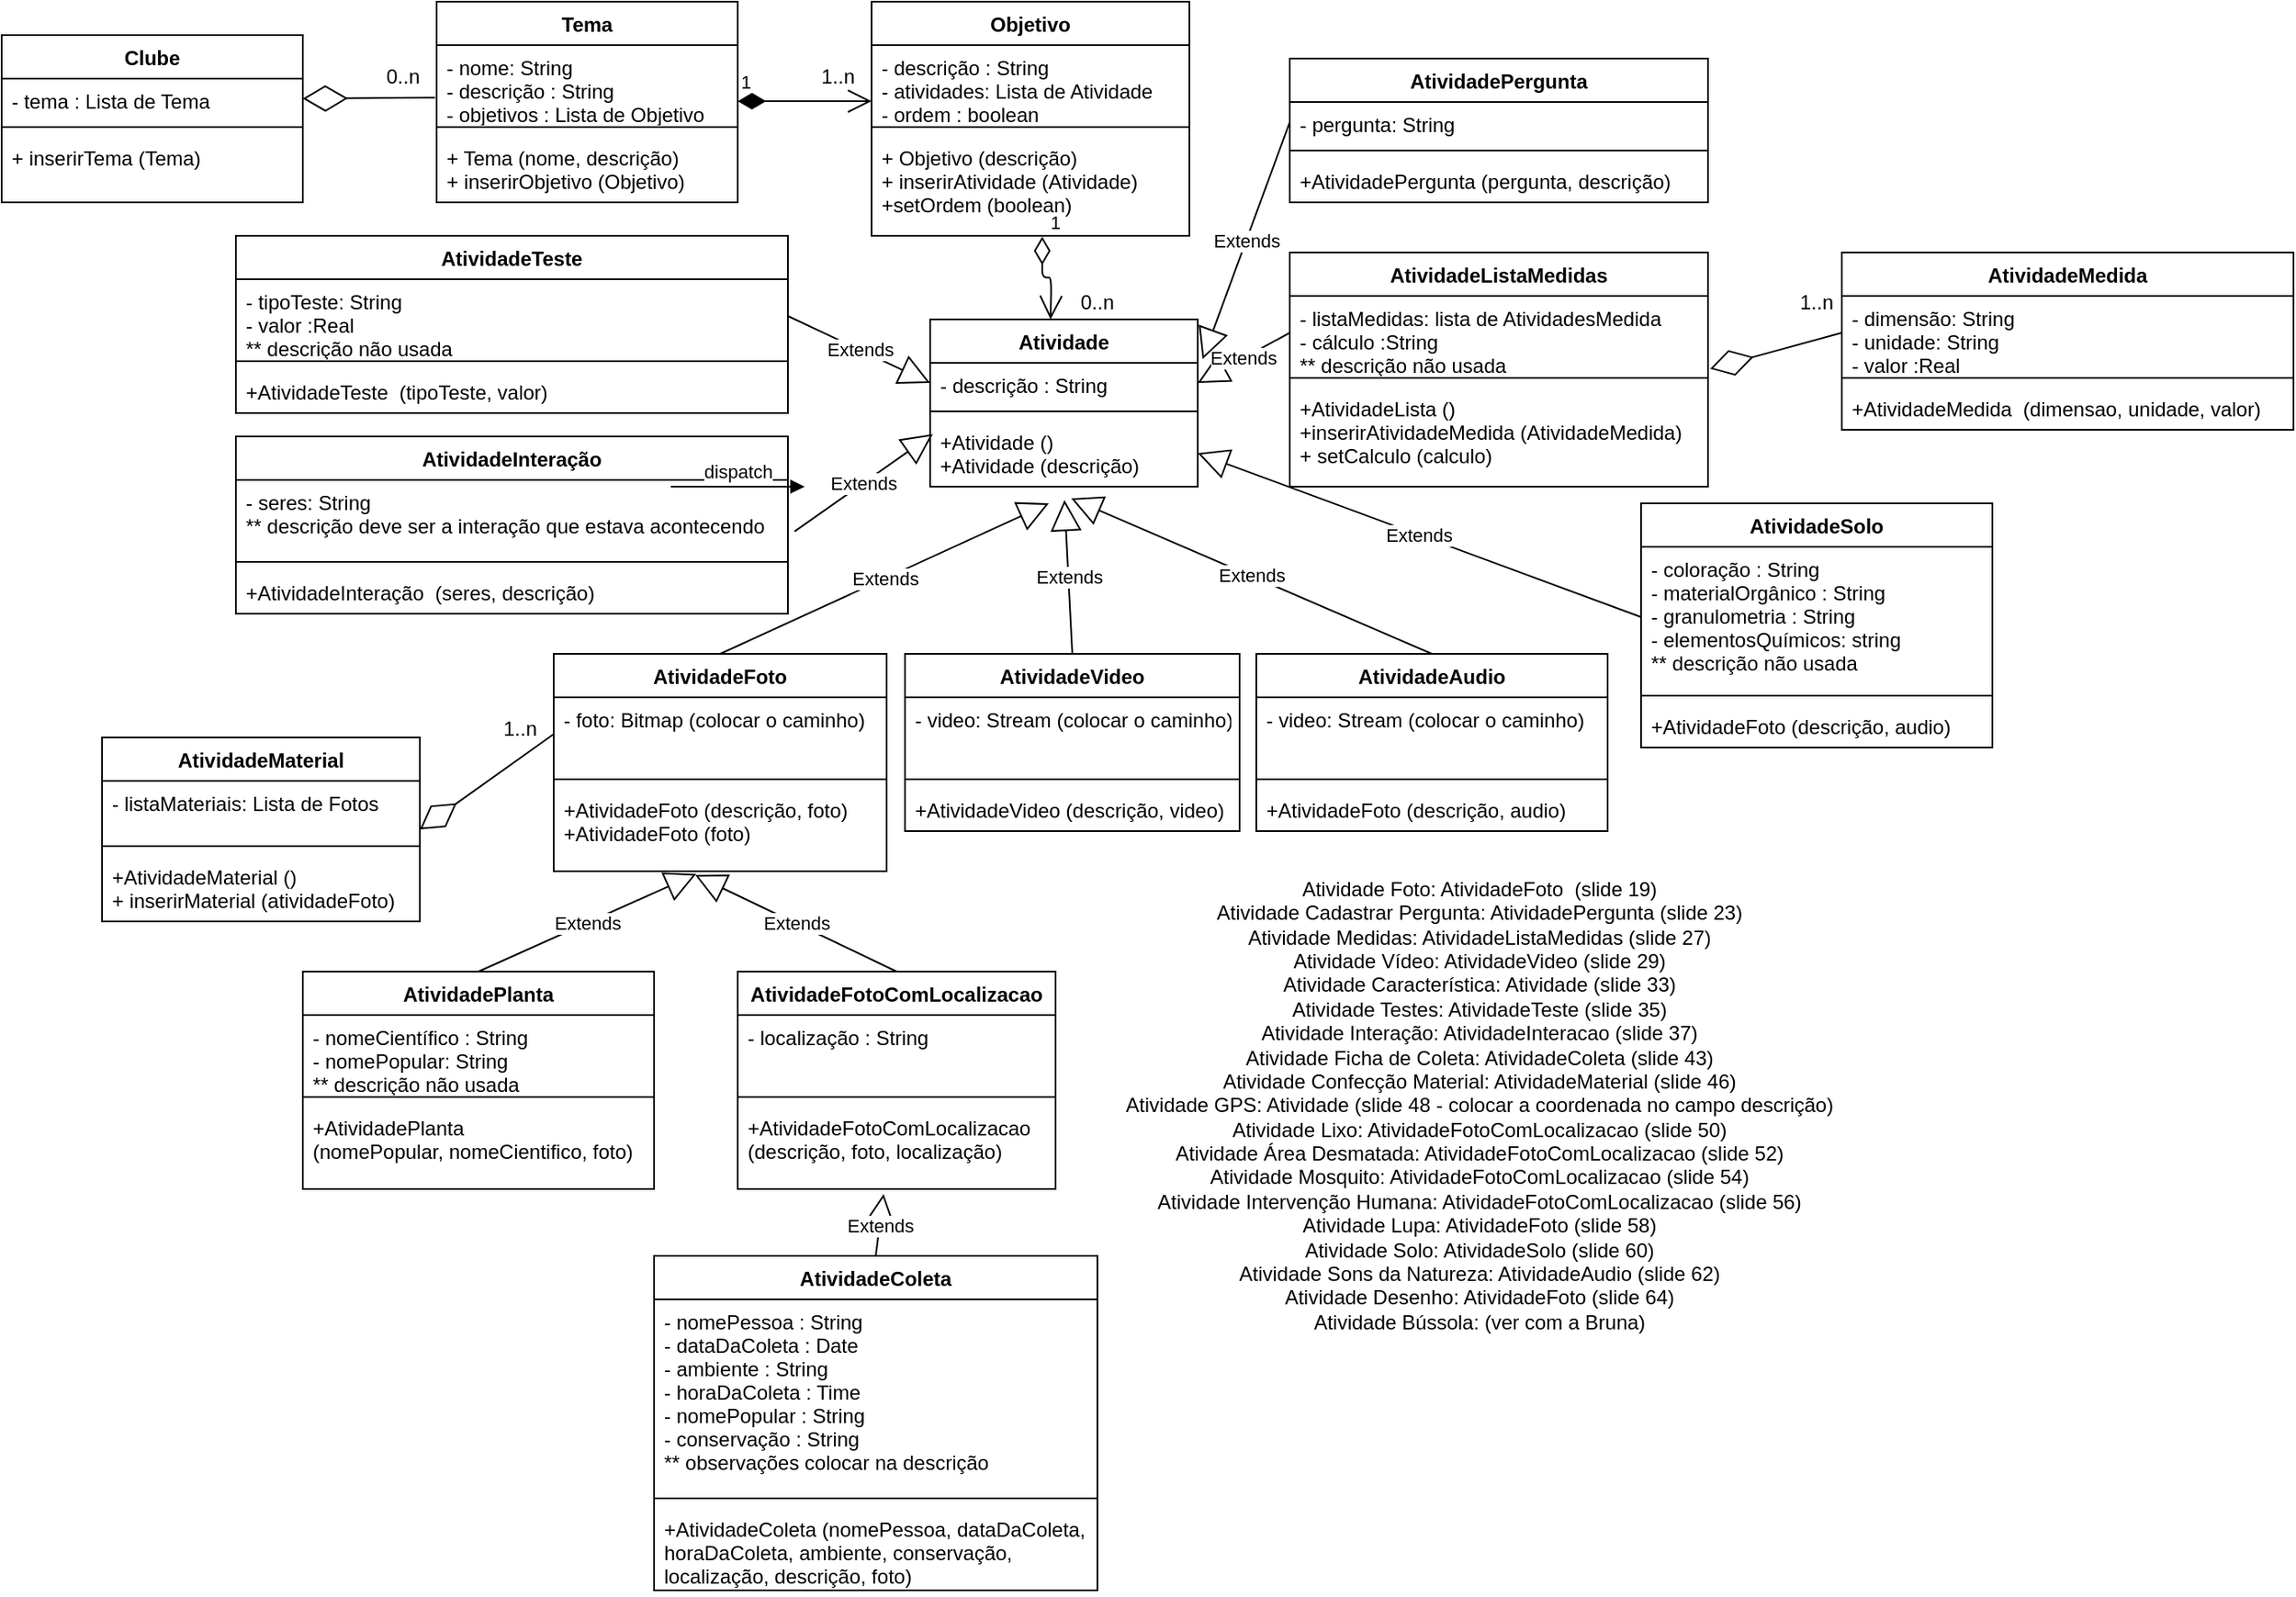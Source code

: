 <mxfile version="13.7.7" type="github">
  <diagram id="6METhJBiNO-eDQjRqx62" name="Page-1">
    <mxGraphModel dx="1798" dy="403" grid="1" gridSize="10" guides="1" tooltips="1" connect="1" arrows="1" fold="1" page="1" pageScale="1" pageWidth="827" pageHeight="1169" math="0" shadow="0">
      <root>
        <mxCell id="0" />
        <mxCell id="1" parent="0" />
        <mxCell id="s3VVXO5dmGQYh2n-rVsk-14" value="1..n" style="text;html=1;strokeColor=none;fillColor=none;align=center;verticalAlign=middle;whiteSpace=wrap;rounded=0;" parent="1" vertex="1">
          <mxGeometry x="270" y="200" width="40" height="50" as="geometry" />
        </mxCell>
        <mxCell id="s3VVXO5dmGQYh2n-rVsk-15" value="Extends" style="endArrow=block;endSize=16;endFill=0;html=1;exitX=0.5;exitY=0;exitDx=0;exitDy=0;" parent="1" source="s3VVXO5dmGQYh2n-rVsk-16" edge="1">
          <mxGeometry width="160" relative="1" as="geometry">
            <mxPoint x="415" y="531" as="sourcePoint" />
            <mxPoint x="416" y="480" as="targetPoint" />
          </mxGeometry>
        </mxCell>
        <mxCell id="s3VVXO5dmGQYh2n-rVsk-24" value="1" style="endArrow=open;html=1;endSize=12;startArrow=diamondThin;startSize=14;startFill=1;edgeStyle=orthogonalEdgeStyle;align=left;verticalAlign=bottom;" parent="1" edge="1">
          <mxGeometry x="-1" y="3" relative="1" as="geometry">
            <mxPoint x="230" y="239.5" as="sourcePoint" />
            <mxPoint x="310" y="239.5" as="targetPoint" />
          </mxGeometry>
        </mxCell>
        <mxCell id="s3VVXO5dmGQYh2n-rVsk-25" value="0..n" style="text;html=1;strokeColor=none;fillColor=none;align=center;verticalAlign=middle;whiteSpace=wrap;rounded=0;" parent="1" vertex="1">
          <mxGeometry x="430" y="350" width="30" height="20" as="geometry" />
        </mxCell>
        <mxCell id="s3VVXO5dmGQYh2n-rVsk-27" value="0..n" style="text;html=1;strokeColor=none;fillColor=none;align=center;verticalAlign=middle;whiteSpace=wrap;rounded=0;" parent="1" vertex="1">
          <mxGeometry x="10" y="205" width="40" height="40" as="geometry" />
        </mxCell>
        <mxCell id="s3VVXO5dmGQYh2n-rVsk-1" value="Tema" style="swimlane;fontStyle=1;align=center;verticalAlign=top;childLayout=stackLayout;horizontal=1;startSize=26;horizontalStack=0;resizeParent=1;resizeParentMax=0;resizeLast=0;collapsible=1;marginBottom=0;" parent="1" vertex="1">
          <mxGeometry x="50" y="180" width="180" height="120" as="geometry" />
        </mxCell>
        <mxCell id="s3VVXO5dmGQYh2n-rVsk-2" value="- nome: String&#xa;- descrição : String&#xa;- objetivos : Lista de Objetivo" style="text;strokeColor=none;fillColor=none;align=left;verticalAlign=top;spacingLeft=4;spacingRight=4;overflow=hidden;rotatable=0;points=[[0,0.5],[1,0.5]];portConstraint=eastwest;" parent="s3VVXO5dmGQYh2n-rVsk-1" vertex="1">
          <mxGeometry y="26" width="180" height="44" as="geometry" />
        </mxCell>
        <mxCell id="s3VVXO5dmGQYh2n-rVsk-3" value="" style="line;strokeWidth=1;fillColor=none;align=left;verticalAlign=middle;spacingTop=-1;spacingLeft=3;spacingRight=3;rotatable=0;labelPosition=right;points=[];portConstraint=eastwest;" parent="s3VVXO5dmGQYh2n-rVsk-1" vertex="1">
          <mxGeometry y="70" width="180" height="10" as="geometry" />
        </mxCell>
        <mxCell id="s3VVXO5dmGQYh2n-rVsk-4" value="+ Tema (nome, descrição)&#xa;+ inserirObjetivo (Objetivo)" style="text;strokeColor=none;fillColor=none;align=left;verticalAlign=top;spacingLeft=4;spacingRight=4;overflow=hidden;rotatable=0;points=[[0,0.5],[1,0.5]];portConstraint=eastwest;" parent="s3VVXO5dmGQYh2n-rVsk-1" vertex="1">
          <mxGeometry y="80" width="180" height="40" as="geometry" />
        </mxCell>
        <mxCell id="s3VVXO5dmGQYh2n-rVsk-10" value="Objetivo" style="swimlane;fontStyle=1;align=center;verticalAlign=top;childLayout=stackLayout;horizontal=1;startSize=26;horizontalStack=0;resizeParent=1;resizeParentMax=0;resizeLast=0;collapsible=1;marginBottom=0;" parent="1" vertex="1">
          <mxGeometry x="310" y="180" width="190" height="140" as="geometry" />
        </mxCell>
        <mxCell id="s3VVXO5dmGQYh2n-rVsk-11" value="- descrição : String&#xa;- atividades: Lista de Atividade&#xa;- ordem : boolean " style="text;strokeColor=none;fillColor=none;align=left;verticalAlign=top;spacingLeft=4;spacingRight=4;overflow=hidden;rotatable=0;points=[[0,0.5],[1,0.5]];portConstraint=eastwest;" parent="s3VVXO5dmGQYh2n-rVsk-10" vertex="1">
          <mxGeometry y="26" width="190" height="44" as="geometry" />
        </mxCell>
        <mxCell id="s3VVXO5dmGQYh2n-rVsk-12" value="" style="line;strokeWidth=1;fillColor=none;align=left;verticalAlign=middle;spacingTop=-1;spacingLeft=3;spacingRight=3;rotatable=0;labelPosition=right;points=[];portConstraint=eastwest;" parent="s3VVXO5dmGQYh2n-rVsk-10" vertex="1">
          <mxGeometry y="70" width="190" height="10" as="geometry" />
        </mxCell>
        <mxCell id="s3VVXO5dmGQYh2n-rVsk-13" value="+ Objetivo (descrição)&#xa;+ inserirAtividade (Atividade)&#xa;+setOrdem (boolean)" style="text;strokeColor=none;fillColor=none;align=left;verticalAlign=top;spacingLeft=4;spacingRight=4;overflow=hidden;rotatable=0;points=[[0,0.5],[1,0.5]];portConstraint=eastwest;" parent="s3VVXO5dmGQYh2n-rVsk-10" vertex="1">
          <mxGeometry y="80" width="190" height="60" as="geometry" />
        </mxCell>
        <mxCell id="s3VVXO5dmGQYh2n-rVsk-20" value="Clube" style="swimlane;fontStyle=1;align=center;verticalAlign=top;childLayout=stackLayout;horizontal=1;startSize=26;horizontalStack=0;resizeParent=1;resizeParentMax=0;resizeLast=0;collapsible=1;marginBottom=0;" parent="1" vertex="1">
          <mxGeometry x="-210" y="200" width="180" height="100" as="geometry" />
        </mxCell>
        <mxCell id="s3VVXO5dmGQYh2n-rVsk-21" value="- tema : Lista de Tema" style="text;strokeColor=none;fillColor=none;align=left;verticalAlign=top;spacingLeft=4;spacingRight=4;overflow=hidden;rotatable=0;points=[[0,0.5],[1,0.5]];portConstraint=eastwest;" parent="s3VVXO5dmGQYh2n-rVsk-20" vertex="1">
          <mxGeometry y="26" width="180" height="24" as="geometry" />
        </mxCell>
        <mxCell id="s3VVXO5dmGQYh2n-rVsk-22" value="" style="line;strokeWidth=1;fillColor=none;align=left;verticalAlign=middle;spacingTop=-1;spacingLeft=3;spacingRight=3;rotatable=0;labelPosition=right;points=[];portConstraint=eastwest;" parent="s3VVXO5dmGQYh2n-rVsk-20" vertex="1">
          <mxGeometry y="50" width="180" height="10" as="geometry" />
        </mxCell>
        <mxCell id="s3VVXO5dmGQYh2n-rVsk-23" value="+ inserirTema (Tema)" style="text;strokeColor=none;fillColor=none;align=left;verticalAlign=top;spacingLeft=4;spacingRight=4;overflow=hidden;rotatable=0;points=[[0,0.5],[1,0.5]];portConstraint=eastwest;" parent="s3VVXO5dmGQYh2n-rVsk-20" vertex="1">
          <mxGeometry y="60" width="180" height="40" as="geometry" />
        </mxCell>
        <mxCell id="s3VVXO5dmGQYh2n-rVsk-28" value="Atividade Foto: AtividadeFoto&amp;nbsp; (slide 19)&lt;br&gt;Atividade Cadastrar Pergunta: AtividadePergunta (slide 23)&lt;br&gt;Atividade Medidas: AtividadeListaMedidas (slide 27)&lt;br&gt;Atividade Vídeo: AtividadeVideo (slide 29)&lt;br&gt;Atividade Característica: Atividade (slide 33)&lt;br&gt;Atividade Testes: AtividadeTeste (slide 35)&lt;br&gt;Atividade Interação: AtividadeInteracao (slide 37)&lt;br&gt;Atividade Ficha de Coleta: AtividadeColeta (slide 43)&lt;br&gt;Atividade Confecção Material: AtividadeMaterial (slide 46)&lt;br&gt;Atividade GPS: Atividade (slide 48 - colocar a coordenada no campo descrição)&lt;br&gt;Atividade Lixo: AtividadeFotoComLocalizacao (slide 50)&lt;br&gt;Atividade Área Desmatada: AtividadeFotoComLocalizacao (slide 52)&lt;br&gt;Atividade Mosquito: AtividadeFotoComLocalizacao (slide 54)&lt;br&gt;Atividade Intervenção Humana: AtividadeFotoComLocalizacao (slide 56)&lt;br&gt;Atividade Lupa: AtividadeFoto (slide 58)&lt;br&gt;Atividade Solo: AtividadeSolo (slide 60)&lt;br&gt;Atividade Sons da Natureza: AtividadeAudio (slide 62)&lt;br&gt;Atividade Desenho: AtividadeFoto (slide 64)&lt;br&gt;Atividade Bússola: (ver com a Bruna)" style="text;html=1;strokeColor=none;fillColor=none;align=center;verticalAlign=middle;whiteSpace=wrap;rounded=0;" parent="1" vertex="1">
          <mxGeometry x="445" y="700" width="457" height="280" as="geometry" />
        </mxCell>
        <mxCell id="s3VVXO5dmGQYh2n-rVsk-33" value="Extends" style="endArrow=block;endSize=16;endFill=0;html=1;exitX=0.5;exitY=0;exitDx=0;exitDy=0;entryX=0.502;entryY=1.2;entryDx=0;entryDy=0;entryPerimeter=0;" parent="1" source="s3VVXO5dmGQYh2n-rVsk-29" target="s3VVXO5dmGQYh2n-rVsk-9" edge="1">
          <mxGeometry width="160" relative="1" as="geometry">
            <mxPoint x="225" y="550" as="sourcePoint" />
            <mxPoint x="426" y="490" as="targetPoint" />
          </mxGeometry>
        </mxCell>
        <mxCell id="s3VVXO5dmGQYh2n-rVsk-5" value="Atividade" style="swimlane;fontStyle=1;align=center;verticalAlign=top;childLayout=stackLayout;horizontal=1;startSize=26;horizontalStack=0;resizeParent=1;resizeParentMax=0;resizeLast=0;collapsible=1;marginBottom=0;" parent="1" vertex="1">
          <mxGeometry x="345" y="370" width="160" height="100" as="geometry" />
        </mxCell>
        <mxCell id="s3VVXO5dmGQYh2n-rVsk-6" value="- descrição : String" style="text;strokeColor=none;fillColor=none;align=left;verticalAlign=top;spacingLeft=4;spacingRight=4;overflow=hidden;rotatable=0;points=[[0,0.5],[1,0.5]];portConstraint=eastwest;" parent="s3VVXO5dmGQYh2n-rVsk-5" vertex="1">
          <mxGeometry y="26" width="160" height="24" as="geometry" />
        </mxCell>
        <mxCell id="s3VVXO5dmGQYh2n-rVsk-7" value="1" style="endArrow=open;html=1;endSize=12;startArrow=diamondThin;startSize=14;startFill=0;edgeStyle=orthogonalEdgeStyle;align=left;verticalAlign=bottom;exitX=0.537;exitY=1.009;exitDx=0;exitDy=0;exitPerimeter=0;" parent="s3VVXO5dmGQYh2n-rVsk-5" source="s3VVXO5dmGQYh2n-rVsk-13" edge="1">
          <mxGeometry x="-1" y="3" relative="1" as="geometry">
            <mxPoint x="-60" y="60" as="sourcePoint" />
            <mxPoint x="72" as="targetPoint" />
          </mxGeometry>
        </mxCell>
        <mxCell id="s3VVXO5dmGQYh2n-rVsk-8" value="" style="line;strokeWidth=1;fillColor=none;align=left;verticalAlign=middle;spacingTop=-1;spacingLeft=3;spacingRight=3;rotatable=0;labelPosition=right;points=[];portConstraint=eastwest;" parent="s3VVXO5dmGQYh2n-rVsk-5" vertex="1">
          <mxGeometry y="50" width="160" height="10" as="geometry" />
        </mxCell>
        <mxCell id="s3VVXO5dmGQYh2n-rVsk-9" value="+Atividade ()&#xa;+Atividade (descrição)" style="text;strokeColor=none;fillColor=none;align=left;verticalAlign=top;spacingLeft=4;spacingRight=4;overflow=hidden;rotatable=0;points=[[0,0.5],[1,0.5]];portConstraint=eastwest;" parent="s3VVXO5dmGQYh2n-rVsk-5" vertex="1">
          <mxGeometry y="60" width="160" height="40" as="geometry" />
        </mxCell>
        <mxCell id="s3VVXO5dmGQYh2n-rVsk-38" value="Extends" style="endArrow=block;endSize=16;endFill=0;html=1;exitX=0.5;exitY=0;exitDx=0;exitDy=0;entryX=0.527;entryY=1.175;entryDx=0;entryDy=0;entryPerimeter=0;" parent="1" source="s3VVXO5dmGQYh2n-rVsk-34" target="s3VVXO5dmGQYh2n-rVsk-9" edge="1">
          <mxGeometry width="160" relative="1" as="geometry">
            <mxPoint x="435" y="550" as="sourcePoint" />
            <mxPoint x="435.32" y="491.2" as="targetPoint" />
          </mxGeometry>
        </mxCell>
        <mxCell id="Rb484Yen7GuzF_El9suf-5" value="Extends" style="endArrow=block;endSize=16;endFill=0;html=1;exitX=0.5;exitY=0;exitDx=0;exitDy=0;entryX=0.428;entryY=1.033;entryDx=0;entryDy=0;entryPerimeter=0;" edge="1" parent="1" source="Rb484Yen7GuzF_El9suf-1" target="s3VVXO5dmGQYh2n-rVsk-19">
          <mxGeometry width="160" relative="1" as="geometry">
            <mxPoint x="225" y="610" as="sourcePoint" />
            <mxPoint x="211" y="730" as="targetPoint" />
          </mxGeometry>
        </mxCell>
        <mxCell id="Rb484Yen7GuzF_El9suf-11" value="" style="endArrow=diamondThin;endFill=0;endSize=24;html=1;exitX=0;exitY=0.5;exitDx=0;exitDy=0;entryX=1;entryY=0.5;entryDx=0;entryDy=0;" edge="1" parent="1" source="s3VVXO5dmGQYh2n-rVsk-17" target="Rb484Yen7GuzF_El9suf-7">
          <mxGeometry width="160" relative="1" as="geometry">
            <mxPoint x="110" y="618" as="sourcePoint" />
            <mxPoint x="40" y="616.464" as="targetPoint" />
          </mxGeometry>
        </mxCell>
        <mxCell id="Rb484Yen7GuzF_El9suf-13" value="1..n" style="text;html=1;strokeColor=none;fillColor=none;align=center;verticalAlign=middle;whiteSpace=wrap;rounded=0;" vertex="1" parent="1">
          <mxGeometry x="80" y="590" width="40" height="50" as="geometry" />
        </mxCell>
        <mxCell id="Rb484Yen7GuzF_El9suf-14" value="" style="endArrow=diamondThin;endFill=0;endSize=24;html=1;exitX=0;exitY=0.5;exitDx=0;exitDy=0;" edge="1" parent="1" source="s3VVXO5dmGQYh2n-rVsk-17" target="Rb484Yen7GuzF_El9suf-13">
          <mxGeometry width="160" relative="1" as="geometry">
            <mxPoint x="120" y="618" as="sourcePoint" />
            <mxPoint x="40" y="610" as="targetPoint" />
          </mxGeometry>
        </mxCell>
        <mxCell id="Rb484Yen7GuzF_El9suf-20" value="Extends" style="endArrow=block;endSize=16;endFill=0;html=1;exitX=0.5;exitY=0;exitDx=0;exitDy=0;entryX=0.425;entryY=1.046;entryDx=0;entryDy=0;entryPerimeter=0;" edge="1" parent="1" source="Rb484Yen7GuzF_El9suf-16" target="s3VVXO5dmGQYh2n-rVsk-19">
          <mxGeometry width="160" relative="1" as="geometry">
            <mxPoint x="185" y="770" as="sourcePoint" />
            <mxPoint x="209.948" y="760" as="targetPoint" />
          </mxGeometry>
        </mxCell>
        <mxCell id="Rb484Yen7GuzF_El9suf-35" value="" style="endArrow=diamondThin;endFill=0;endSize=24;html=1;exitX=0;exitY=0.5;exitDx=0;exitDy=0;entryX=1.005;entryY=0.99;entryDx=0;entryDy=0;entryPerimeter=0;" edge="1" parent="1" source="Rb484Yen7GuzF_El9suf-27" target="Rb484Yen7GuzF_El9suf-32">
          <mxGeometry width="160" relative="1" as="geometry">
            <mxPoint x="540" y="450" as="sourcePoint" />
            <mxPoint x="690" y="400" as="targetPoint" />
          </mxGeometry>
        </mxCell>
        <mxCell id="Rb484Yen7GuzF_El9suf-36" value="1..n" style="text;html=1;strokeColor=none;fillColor=none;align=center;verticalAlign=middle;whiteSpace=wrap;rounded=0;" vertex="1" parent="1">
          <mxGeometry x="860" y="350" width="30" height="20" as="geometry" />
        </mxCell>
        <mxCell id="Rb484Yen7GuzF_El9suf-37" value="Extends" style="endArrow=block;endSize=16;endFill=0;html=1;exitX=0;exitY=0.5;exitDx=0;exitDy=0;entryX=1;entryY=0.5;entryDx=0;entryDy=0;" edge="1" parent="1" source="Rb484Yen7GuzF_El9suf-32" target="s3VVXO5dmGQYh2n-rVsk-6">
          <mxGeometry width="160" relative="1" as="geometry">
            <mxPoint x="655" y="550" as="sourcePoint" />
            <mxPoint x="439.32" y="490.55" as="targetPoint" />
          </mxGeometry>
        </mxCell>
        <mxCell id="Rb484Yen7GuzF_El9suf-42" value="Extends" style="endArrow=block;endSize=16;endFill=0;html=1;exitX=1;exitY=0.5;exitDx=0;exitDy=0;entryX=0;entryY=0.5;entryDx=0;entryDy=0;" edge="1" parent="1" source="Rb484Yen7GuzF_El9suf-39" target="s3VVXO5dmGQYh2n-rVsk-6">
          <mxGeometry width="160" relative="1" as="geometry">
            <mxPoint x="570" y="408" as="sourcePoint" />
            <mxPoint x="515" y="418" as="targetPoint" />
          </mxGeometry>
        </mxCell>
        <mxCell id="Rb484Yen7GuzF_El9suf-38" value="AtividadeTeste" style="swimlane;fontStyle=1;align=center;verticalAlign=top;childLayout=stackLayout;horizontal=1;startSize=26;horizontalStack=0;resizeParent=1;resizeParentMax=0;resizeLast=0;collapsible=1;marginBottom=0;" vertex="1" parent="1">
          <mxGeometry x="-70" y="320" width="330" height="106" as="geometry" />
        </mxCell>
        <mxCell id="Rb484Yen7GuzF_El9suf-39" value="- tipoTeste: String&#xa;- valor :Real&#xa;** descrição não usada" style="text;strokeColor=none;fillColor=none;align=left;verticalAlign=top;spacingLeft=4;spacingRight=4;overflow=hidden;rotatable=0;points=[[0,0.5],[1,0.5]];portConstraint=eastwest;" vertex="1" parent="Rb484Yen7GuzF_El9suf-38">
          <mxGeometry y="26" width="330" height="44" as="geometry" />
        </mxCell>
        <mxCell id="Rb484Yen7GuzF_El9suf-40" value="" style="line;strokeWidth=1;fillColor=none;align=left;verticalAlign=middle;spacingTop=-1;spacingLeft=3;spacingRight=3;rotatable=0;labelPosition=right;points=[];portConstraint=eastwest;" vertex="1" parent="Rb484Yen7GuzF_El9suf-38">
          <mxGeometry y="70" width="330" height="10" as="geometry" />
        </mxCell>
        <mxCell id="Rb484Yen7GuzF_El9suf-41" value="+AtividadeTeste  (tipoTeste, valor)" style="text;strokeColor=none;fillColor=none;align=left;verticalAlign=top;spacingLeft=4;spacingRight=4;overflow=hidden;rotatable=0;points=[[0,0.5],[1,0.5]];portConstraint=eastwest;" vertex="1" parent="Rb484Yen7GuzF_El9suf-38">
          <mxGeometry y="80" width="330" height="26" as="geometry" />
        </mxCell>
        <mxCell id="s3VVXO5dmGQYh2n-rVsk-16" value="AtividadeFoto" style="swimlane;fontStyle=1;align=center;verticalAlign=top;childLayout=stackLayout;horizontal=1;startSize=26;horizontalStack=0;resizeParent=1;resizeParentMax=0;resizeLast=0;collapsible=1;marginBottom=0;" parent="1" vertex="1">
          <mxGeometry x="120" y="570" width="199" height="130" as="geometry" />
        </mxCell>
        <mxCell id="s3VVXO5dmGQYh2n-rVsk-17" value="- foto: Bitmap (colocar o caminho)" style="text;strokeColor=none;fillColor=none;align=left;verticalAlign=top;spacingLeft=4;spacingRight=4;overflow=hidden;rotatable=0;points=[[0,0.5],[1,0.5]];portConstraint=eastwest;" parent="s3VVXO5dmGQYh2n-rVsk-16" vertex="1">
          <mxGeometry y="26" width="199" height="44" as="geometry" />
        </mxCell>
        <mxCell id="s3VVXO5dmGQYh2n-rVsk-18" value="" style="line;strokeWidth=1;fillColor=none;align=left;verticalAlign=middle;spacingTop=-1;spacingLeft=3;spacingRight=3;rotatable=0;labelPosition=right;points=[];portConstraint=eastwest;" parent="s3VVXO5dmGQYh2n-rVsk-16" vertex="1">
          <mxGeometry y="70" width="199" height="10" as="geometry" />
        </mxCell>
        <mxCell id="s3VVXO5dmGQYh2n-rVsk-19" value="+AtividadeFoto (descrição, foto)&#xa;+AtividadeFoto (foto)" style="text;strokeColor=none;fillColor=none;align=left;verticalAlign=top;spacingLeft=4;spacingRight=4;overflow=hidden;rotatable=0;points=[[0,0.5],[1,0.5]];portConstraint=eastwest;" parent="s3VVXO5dmGQYh2n-rVsk-16" vertex="1">
          <mxGeometry y="80" width="199" height="50" as="geometry" />
        </mxCell>
        <mxCell id="s3VVXO5dmGQYh2n-rVsk-29" value="AtividadeVideo" style="swimlane;fontStyle=1;align=center;verticalAlign=top;childLayout=stackLayout;horizontal=1;startSize=26;horizontalStack=0;resizeParent=1;resizeParentMax=0;resizeLast=0;collapsible=1;marginBottom=0;" parent="1" vertex="1">
          <mxGeometry x="330" y="570" width="200" height="106" as="geometry" />
        </mxCell>
        <mxCell id="s3VVXO5dmGQYh2n-rVsk-30" value="- video: Stream (colocar o caminho)" style="text;strokeColor=none;fillColor=none;align=left;verticalAlign=top;spacingLeft=4;spacingRight=4;overflow=hidden;rotatable=0;points=[[0,0.5],[1,0.5]];portConstraint=eastwest;" parent="s3VVXO5dmGQYh2n-rVsk-29" vertex="1">
          <mxGeometry y="26" width="200" height="44" as="geometry" />
        </mxCell>
        <mxCell id="s3VVXO5dmGQYh2n-rVsk-31" value="" style="line;strokeWidth=1;fillColor=none;align=left;verticalAlign=middle;spacingTop=-1;spacingLeft=3;spacingRight=3;rotatable=0;labelPosition=right;points=[];portConstraint=eastwest;" parent="s3VVXO5dmGQYh2n-rVsk-29" vertex="1">
          <mxGeometry y="70" width="200" height="10" as="geometry" />
        </mxCell>
        <mxCell id="s3VVXO5dmGQYh2n-rVsk-32" value="+AtividadeVideo (descrição, video)" style="text;strokeColor=none;fillColor=none;align=left;verticalAlign=top;spacingLeft=4;spacingRight=4;overflow=hidden;rotatable=0;points=[[0,0.5],[1,0.5]];portConstraint=eastwest;" parent="s3VVXO5dmGQYh2n-rVsk-29" vertex="1">
          <mxGeometry y="80" width="200" height="26" as="geometry" />
        </mxCell>
        <mxCell id="s3VVXO5dmGQYh2n-rVsk-34" value="AtividadeAudio" style="swimlane;fontStyle=1;align=center;verticalAlign=top;childLayout=stackLayout;horizontal=1;startSize=26;horizontalStack=0;resizeParent=1;resizeParentMax=0;resizeLast=0;collapsible=1;marginBottom=0;" parent="1" vertex="1">
          <mxGeometry x="540" y="570" width="210" height="106" as="geometry" />
        </mxCell>
        <mxCell id="s3VVXO5dmGQYh2n-rVsk-35" value="- video: Stream (colocar o caminho)" style="text;strokeColor=none;fillColor=none;align=left;verticalAlign=top;spacingLeft=4;spacingRight=4;overflow=hidden;rotatable=0;points=[[0,0.5],[1,0.5]];portConstraint=eastwest;" parent="s3VVXO5dmGQYh2n-rVsk-34" vertex="1">
          <mxGeometry y="26" width="210" height="44" as="geometry" />
        </mxCell>
        <mxCell id="s3VVXO5dmGQYh2n-rVsk-36" value="" style="line;strokeWidth=1;fillColor=none;align=left;verticalAlign=middle;spacingTop=-1;spacingLeft=3;spacingRight=3;rotatable=0;labelPosition=right;points=[];portConstraint=eastwest;" parent="s3VVXO5dmGQYh2n-rVsk-34" vertex="1">
          <mxGeometry y="70" width="210" height="10" as="geometry" />
        </mxCell>
        <mxCell id="s3VVXO5dmGQYh2n-rVsk-37" value="+AtividadeFoto (descrição, audio)" style="text;strokeColor=none;fillColor=none;align=left;verticalAlign=top;spacingLeft=4;spacingRight=4;overflow=hidden;rotatable=0;points=[[0,0.5],[1,0.5]];portConstraint=eastwest;" parent="s3VVXO5dmGQYh2n-rVsk-34" vertex="1">
          <mxGeometry y="80" width="210" height="26" as="geometry" />
        </mxCell>
        <mxCell id="Rb484Yen7GuzF_El9suf-7" value="AtividadeMaterial" style="swimlane;fontStyle=1;align=center;verticalAlign=top;childLayout=stackLayout;horizontal=1;startSize=26;horizontalStack=0;resizeParent=1;resizeParentMax=0;resizeLast=0;collapsible=1;marginBottom=0;" vertex="1" parent="1">
          <mxGeometry x="-150" y="620" width="190" height="110" as="geometry" />
        </mxCell>
        <mxCell id="Rb484Yen7GuzF_El9suf-8" value="- listaMateriais: Lista de Fotos" style="text;strokeColor=none;fillColor=none;align=left;verticalAlign=top;spacingLeft=4;spacingRight=4;overflow=hidden;rotatable=0;points=[[0,0.5],[1,0.5]];portConstraint=eastwest;" vertex="1" parent="Rb484Yen7GuzF_El9suf-7">
          <mxGeometry y="26" width="190" height="34" as="geometry" />
        </mxCell>
        <mxCell id="Rb484Yen7GuzF_El9suf-9" value="" style="line;strokeWidth=1;fillColor=none;align=left;verticalAlign=middle;spacingTop=-1;spacingLeft=3;spacingRight=3;rotatable=0;labelPosition=right;points=[];portConstraint=eastwest;" vertex="1" parent="Rb484Yen7GuzF_El9suf-7">
          <mxGeometry y="60" width="190" height="10" as="geometry" />
        </mxCell>
        <mxCell id="Rb484Yen7GuzF_El9suf-10" value="+AtividadeMaterial ()&#xa;+ inserirMaterial (atividadeFoto)" style="text;strokeColor=none;fillColor=none;align=left;verticalAlign=top;spacingLeft=4;spacingRight=4;overflow=hidden;rotatable=0;points=[[0,0.5],[1,0.5]];portConstraint=eastwest;" vertex="1" parent="Rb484Yen7GuzF_El9suf-7">
          <mxGeometry y="70" width="190" height="40" as="geometry" />
        </mxCell>
        <mxCell id="Rb484Yen7GuzF_El9suf-43" value="AtividadeInteração" style="swimlane;fontStyle=1;align=center;verticalAlign=top;childLayout=stackLayout;horizontal=1;startSize=26;horizontalStack=0;resizeParent=1;resizeParentMax=0;resizeLast=0;collapsible=1;marginBottom=0;" vertex="1" parent="1">
          <mxGeometry x="-70" y="440" width="330" height="106" as="geometry" />
        </mxCell>
        <mxCell id="Rb484Yen7GuzF_El9suf-44" value="- seres: String&#xa;** descrição deve ser a interação que estava acontecendo" style="text;strokeColor=none;fillColor=none;align=left;verticalAlign=top;spacingLeft=4;spacingRight=4;overflow=hidden;rotatable=0;points=[[0,0.5],[1,0.5]];portConstraint=eastwest;" vertex="1" parent="Rb484Yen7GuzF_El9suf-43">
          <mxGeometry y="26" width="330" height="44" as="geometry" />
        </mxCell>
        <mxCell id="Rb484Yen7GuzF_El9suf-45" value="" style="line;strokeWidth=1;fillColor=none;align=left;verticalAlign=middle;spacingTop=-1;spacingLeft=3;spacingRight=3;rotatable=0;labelPosition=right;points=[];portConstraint=eastwest;" vertex="1" parent="Rb484Yen7GuzF_El9suf-43">
          <mxGeometry y="70" width="330" height="10" as="geometry" />
        </mxCell>
        <mxCell id="Rb484Yen7GuzF_El9suf-46" value="+AtividadeInteração  (seres, descrição)" style="text;strokeColor=none;fillColor=none;align=left;verticalAlign=top;spacingLeft=4;spacingRight=4;overflow=hidden;rotatable=0;points=[[0,0.5],[1,0.5]];portConstraint=eastwest;" vertex="1" parent="Rb484Yen7GuzF_El9suf-43">
          <mxGeometry y="80" width="330" height="26" as="geometry" />
        </mxCell>
        <mxCell id="Rb484Yen7GuzF_El9suf-47" value="Extends" style="endArrow=block;endSize=16;endFill=0;html=1;exitX=1.012;exitY=0.701;exitDx=0;exitDy=0;exitPerimeter=0;entryX=0.01;entryY=0.215;entryDx=0;entryDy=0;entryPerimeter=0;" edge="1" parent="1" source="Rb484Yen7GuzF_El9suf-44" target="s3VVXO5dmGQYh2n-rVsk-9">
          <mxGeometry width="160" relative="1" as="geometry">
            <mxPoint x="270" y="378" as="sourcePoint" />
            <mxPoint x="340" y="430" as="targetPoint" />
          </mxGeometry>
        </mxCell>
        <mxCell id="Rb484Yen7GuzF_El9suf-48" value="dispatch" style="html=1;verticalAlign=bottom;endArrow=block;" edge="1" parent="1">
          <mxGeometry width="80" relative="1" as="geometry">
            <mxPoint x="190" y="470" as="sourcePoint" />
            <mxPoint x="270" y="470" as="targetPoint" />
          </mxGeometry>
        </mxCell>
        <object label="AtividadeFotoComLocalizacao" teste="" id="Rb484Yen7GuzF_El9suf-16">
          <mxCell style="swimlane;fontStyle=1;align=center;verticalAlign=top;childLayout=stackLayout;horizontal=1;startSize=26;horizontalStack=0;resizeParent=1;resizeParentMax=0;resizeLast=0;collapsible=1;marginBottom=0;" vertex="1" parent="1">
            <mxGeometry x="230" y="760" width="190" height="130" as="geometry" />
          </mxCell>
        </object>
        <mxCell id="Rb484Yen7GuzF_El9suf-17" value="- localização : String" style="text;strokeColor=none;fillColor=none;align=left;verticalAlign=top;spacingLeft=4;spacingRight=4;overflow=hidden;rotatable=0;points=[[0,0.5],[1,0.5]];portConstraint=eastwest;" vertex="1" parent="Rb484Yen7GuzF_El9suf-16">
          <mxGeometry y="26" width="190" height="44" as="geometry" />
        </mxCell>
        <mxCell id="Rb484Yen7GuzF_El9suf-18" value="" style="line;strokeWidth=1;fillColor=none;align=left;verticalAlign=middle;spacingTop=-1;spacingLeft=3;spacingRight=3;rotatable=0;labelPosition=right;points=[];portConstraint=eastwest;" vertex="1" parent="Rb484Yen7GuzF_El9suf-16">
          <mxGeometry y="70" width="190" height="10" as="geometry" />
        </mxCell>
        <mxCell id="Rb484Yen7GuzF_El9suf-19" value="+AtividadeFotoComLocalizacao &#xa;(descrição, foto, localização)" style="text;strokeColor=none;fillColor=none;align=left;verticalAlign=top;spacingLeft=4;spacingRight=4;overflow=hidden;rotatable=0;points=[[0,0.5],[1,0.5]];portConstraint=eastwest;" vertex="1" parent="Rb484Yen7GuzF_El9suf-16">
          <mxGeometry y="80" width="190" height="50" as="geometry" />
        </mxCell>
        <object label="AtividadePlanta" teste="" id="Rb484Yen7GuzF_El9suf-1">
          <mxCell style="swimlane;fontStyle=1;align=center;verticalAlign=top;childLayout=stackLayout;horizontal=1;startSize=26;horizontalStack=0;resizeParent=1;resizeParentMax=0;resizeLast=0;collapsible=1;marginBottom=0;" vertex="1" parent="1">
            <mxGeometry x="-30" y="760" width="210" height="130" as="geometry" />
          </mxCell>
        </object>
        <mxCell id="Rb484Yen7GuzF_El9suf-2" value="- nomeCientífico : String&#xa;- nomePopular: String&#xa;** descrição não usada" style="text;strokeColor=none;fillColor=none;align=left;verticalAlign=top;spacingLeft=4;spacingRight=4;overflow=hidden;rotatable=0;points=[[0,0.5],[1,0.5]];portConstraint=eastwest;" vertex="1" parent="Rb484Yen7GuzF_El9suf-1">
          <mxGeometry y="26" width="210" height="44" as="geometry" />
        </mxCell>
        <mxCell id="Rb484Yen7GuzF_El9suf-3" value="" style="line;strokeWidth=1;fillColor=none;align=left;verticalAlign=middle;spacingTop=-1;spacingLeft=3;spacingRight=3;rotatable=0;labelPosition=right;points=[];portConstraint=eastwest;" vertex="1" parent="Rb484Yen7GuzF_El9suf-1">
          <mxGeometry y="70" width="210" height="10" as="geometry" />
        </mxCell>
        <mxCell id="Rb484Yen7GuzF_El9suf-4" value="+AtividadePlanta &#xa;(nomePopular, nomeCientifico, foto)" style="text;strokeColor=none;fillColor=none;align=left;verticalAlign=top;spacingLeft=4;spacingRight=4;overflow=hidden;rotatable=0;points=[[0,0.5],[1,0.5]];portConstraint=eastwest;" vertex="1" parent="Rb484Yen7GuzF_El9suf-1">
          <mxGeometry y="80" width="210" height="50" as="geometry" />
        </mxCell>
        <mxCell id="Rb484Yen7GuzF_El9suf-54" value="Extends" style="endArrow=block;endSize=16;endFill=0;html=1;exitX=0.5;exitY=0;exitDx=0;exitDy=0;entryX=0.459;entryY=1.06;entryDx=0;entryDy=0;entryPerimeter=0;" edge="1" parent="1" source="Rb484Yen7GuzF_El9suf-49" target="Rb484Yen7GuzF_El9suf-19">
          <mxGeometry width="160" relative="1" as="geometry">
            <mxPoint x="85" y="770" as="sourcePoint" />
            <mxPoint x="215.172" y="711.65" as="targetPoint" />
          </mxGeometry>
        </mxCell>
        <object label="AtividadeColeta" teste="" id="Rb484Yen7GuzF_El9suf-49">
          <mxCell style="swimlane;fontStyle=1;align=center;verticalAlign=top;childLayout=stackLayout;horizontal=1;startSize=26;horizontalStack=0;resizeParent=1;resizeParentMax=0;resizeLast=0;collapsible=1;marginBottom=0;" vertex="1" parent="1">
            <mxGeometry x="180" y="930" width="265" height="200" as="geometry" />
          </mxCell>
        </object>
        <mxCell id="Rb484Yen7GuzF_El9suf-50" value="- nomePessoa : String&#xa;- dataDaColeta : Date&#xa;- ambiente : String&#xa;- horaDaColeta : Time&#xa;- nomePopular : String&#xa;- conservação : String&#xa;** observações colocar na descrição" style="text;strokeColor=none;fillColor=none;align=left;verticalAlign=top;spacingLeft=4;spacingRight=4;overflow=hidden;rotatable=0;points=[[0,0.5],[1,0.5]];portConstraint=eastwest;" vertex="1" parent="Rb484Yen7GuzF_El9suf-49">
          <mxGeometry y="26" width="265" height="114" as="geometry" />
        </mxCell>
        <mxCell id="Rb484Yen7GuzF_El9suf-51" value="" style="line;strokeWidth=1;fillColor=none;align=left;verticalAlign=middle;spacingTop=-1;spacingLeft=3;spacingRight=3;rotatable=0;labelPosition=right;points=[];portConstraint=eastwest;" vertex="1" parent="Rb484Yen7GuzF_El9suf-49">
          <mxGeometry y="140" width="265" height="10" as="geometry" />
        </mxCell>
        <mxCell id="Rb484Yen7GuzF_El9suf-52" value="+AtividadeColeta (nomePessoa, dataDaColeta, &#xa;horaDaColeta, ambiente, conservação,&#xa;localização, descrição, foto)" style="text;strokeColor=none;fillColor=none;align=left;verticalAlign=top;spacingLeft=4;spacingRight=4;overflow=hidden;rotatable=0;points=[[0,0.5],[1,0.5]];portConstraint=eastwest;" vertex="1" parent="Rb484Yen7GuzF_El9suf-49">
          <mxGeometry y="150" width="265" height="50" as="geometry" />
        </mxCell>
        <mxCell id="Rb484Yen7GuzF_El9suf-31" value="AtividadeListaMedidas" style="swimlane;fontStyle=1;align=center;verticalAlign=top;childLayout=stackLayout;horizontal=1;startSize=26;horizontalStack=0;resizeParent=1;resizeParentMax=0;resizeLast=0;collapsible=1;marginBottom=0;" vertex="1" parent="1">
          <mxGeometry x="560" y="330" width="250" height="140" as="geometry" />
        </mxCell>
        <mxCell id="Rb484Yen7GuzF_El9suf-32" value="- listaMedidas: lista de AtividadesMedida&#xa;- cálculo :String&#xa;** descrição não usada" style="text;strokeColor=none;fillColor=none;align=left;verticalAlign=top;spacingLeft=4;spacingRight=4;overflow=hidden;rotatable=0;points=[[0,0.5],[1,0.5]];portConstraint=eastwest;" vertex="1" parent="Rb484Yen7GuzF_El9suf-31">
          <mxGeometry y="26" width="250" height="44" as="geometry" />
        </mxCell>
        <mxCell id="Rb484Yen7GuzF_El9suf-33" value="" style="line;strokeWidth=1;fillColor=none;align=left;verticalAlign=middle;spacingTop=-1;spacingLeft=3;spacingRight=3;rotatable=0;labelPosition=right;points=[];portConstraint=eastwest;" vertex="1" parent="Rb484Yen7GuzF_El9suf-31">
          <mxGeometry y="70" width="250" height="10" as="geometry" />
        </mxCell>
        <mxCell id="Rb484Yen7GuzF_El9suf-34" value="+AtividadeLista ()&#xa;+inserirAtividadeMedida (AtividadeMedida)&#xa;+ setCalculo (calculo)" style="text;strokeColor=none;fillColor=none;align=left;verticalAlign=top;spacingLeft=4;spacingRight=4;overflow=hidden;rotatable=0;points=[[0,0.5],[1,0.5]];portConstraint=eastwest;" vertex="1" parent="Rb484Yen7GuzF_El9suf-31">
          <mxGeometry y="80" width="250" height="60" as="geometry" />
        </mxCell>
        <mxCell id="Rb484Yen7GuzF_El9suf-59" value="Extends" style="endArrow=block;endSize=16;endFill=0;html=1;exitX=0;exitY=0.5;exitDx=0;exitDy=0;entryX=1;entryY=0.5;entryDx=0;entryDy=0;" edge="1" parent="1" source="Rb484Yen7GuzF_El9suf-56" target="s3VVXO5dmGQYh2n-rVsk-9">
          <mxGeometry width="160" relative="1" as="geometry">
            <mxPoint x="655" y="580" as="sourcePoint" />
            <mxPoint x="439.32" y="487" as="targetPoint" />
          </mxGeometry>
        </mxCell>
        <mxCell id="Rb484Yen7GuzF_El9suf-55" value="AtividadeSolo" style="swimlane;fontStyle=1;align=center;verticalAlign=top;childLayout=stackLayout;horizontal=1;startSize=26;horizontalStack=0;resizeParent=1;resizeParentMax=0;resizeLast=0;collapsible=1;marginBottom=0;" vertex="1" parent="1">
          <mxGeometry x="770" y="480" width="210" height="146" as="geometry" />
        </mxCell>
        <mxCell id="Rb484Yen7GuzF_El9suf-56" value="- coloração : String&#xa;- materialOrgânico : String&#xa;- granulometria : String&#xa;- elementosQuímicos: string&#xa;** descrição não usada" style="text;strokeColor=none;fillColor=none;align=left;verticalAlign=top;spacingLeft=4;spacingRight=4;overflow=hidden;rotatable=0;points=[[0,0.5],[1,0.5]];portConstraint=eastwest;" vertex="1" parent="Rb484Yen7GuzF_El9suf-55">
          <mxGeometry y="26" width="210" height="84" as="geometry" />
        </mxCell>
        <mxCell id="Rb484Yen7GuzF_El9suf-57" value="" style="line;strokeWidth=1;fillColor=none;align=left;verticalAlign=middle;spacingTop=-1;spacingLeft=3;spacingRight=3;rotatable=0;labelPosition=right;points=[];portConstraint=eastwest;" vertex="1" parent="Rb484Yen7GuzF_El9suf-55">
          <mxGeometry y="110" width="210" height="10" as="geometry" />
        </mxCell>
        <mxCell id="Rb484Yen7GuzF_El9suf-58" value="+AtividadeFoto (descrição, audio)" style="text;strokeColor=none;fillColor=none;align=left;verticalAlign=top;spacingLeft=4;spacingRight=4;overflow=hidden;rotatable=0;points=[[0,0.5],[1,0.5]];portConstraint=eastwest;" vertex="1" parent="Rb484Yen7GuzF_El9suf-55">
          <mxGeometry y="120" width="210" height="26" as="geometry" />
        </mxCell>
        <mxCell id="Rb484Yen7GuzF_El9suf-26" value="AtividadeMedida" style="swimlane;fontStyle=1;align=center;verticalAlign=top;childLayout=stackLayout;horizontal=1;startSize=26;horizontalStack=0;resizeParent=1;resizeParentMax=0;resizeLast=0;collapsible=1;marginBottom=0;" vertex="1" parent="1">
          <mxGeometry x="890" y="330" width="270" height="106" as="geometry" />
        </mxCell>
        <mxCell id="Rb484Yen7GuzF_El9suf-27" value="- dimensão: String&#xa;- unidade: String&#xa;- valor :Real" style="text;strokeColor=none;fillColor=none;align=left;verticalAlign=top;spacingLeft=4;spacingRight=4;overflow=hidden;rotatable=0;points=[[0,0.5],[1,0.5]];portConstraint=eastwest;" vertex="1" parent="Rb484Yen7GuzF_El9suf-26">
          <mxGeometry y="26" width="270" height="44" as="geometry" />
        </mxCell>
        <mxCell id="Rb484Yen7GuzF_El9suf-29" value="" style="line;strokeWidth=1;fillColor=none;align=left;verticalAlign=middle;spacingTop=-1;spacingLeft=3;spacingRight=3;rotatable=0;labelPosition=right;points=[];portConstraint=eastwest;" vertex="1" parent="Rb484Yen7GuzF_El9suf-26">
          <mxGeometry y="70" width="270" height="10" as="geometry" />
        </mxCell>
        <mxCell id="Rb484Yen7GuzF_El9suf-30" value="+AtividadeMedida  (dimensao, unidade, valor)" style="text;strokeColor=none;fillColor=none;align=left;verticalAlign=top;spacingLeft=4;spacingRight=4;overflow=hidden;rotatable=0;points=[[0,0.5],[1,0.5]];portConstraint=eastwest;" vertex="1" parent="Rb484Yen7GuzF_El9suf-26">
          <mxGeometry y="80" width="270" height="26" as="geometry" />
        </mxCell>
        <mxCell id="Rb484Yen7GuzF_El9suf-64" value="Extends" style="endArrow=block;endSize=16;endFill=0;html=1;exitX=0;exitY=0.5;exitDx=0;exitDy=0;entryX=1.018;entryY=-0.092;entryDx=0;entryDy=0;entryPerimeter=0;" edge="1" parent="1" source="Rb484Yen7GuzF_El9suf-61" target="s3VVXO5dmGQYh2n-rVsk-6">
          <mxGeometry width="160" relative="1" as="geometry">
            <mxPoint x="570" y="388" as="sourcePoint" />
            <mxPoint x="515" y="418" as="targetPoint" />
          </mxGeometry>
        </mxCell>
        <mxCell id="Rb484Yen7GuzF_El9suf-60" value="AtividadePergunta" style="swimlane;fontStyle=1;align=center;verticalAlign=top;childLayout=stackLayout;horizontal=1;startSize=26;horizontalStack=0;resizeParent=1;resizeParentMax=0;resizeLast=0;collapsible=1;marginBottom=0;" vertex="1" parent="1">
          <mxGeometry x="560" y="214" width="250" height="86" as="geometry" />
        </mxCell>
        <mxCell id="Rb484Yen7GuzF_El9suf-61" value="- pergunta: String&#xa;" style="text;strokeColor=none;fillColor=none;align=left;verticalAlign=top;spacingLeft=4;spacingRight=4;overflow=hidden;rotatable=0;points=[[0,0.5],[1,0.5]];portConstraint=eastwest;" vertex="1" parent="Rb484Yen7GuzF_El9suf-60">
          <mxGeometry y="26" width="250" height="24" as="geometry" />
        </mxCell>
        <mxCell id="Rb484Yen7GuzF_El9suf-62" value="" style="line;strokeWidth=1;fillColor=none;align=left;verticalAlign=middle;spacingTop=-1;spacingLeft=3;spacingRight=3;rotatable=0;labelPosition=right;points=[];portConstraint=eastwest;" vertex="1" parent="Rb484Yen7GuzF_El9suf-60">
          <mxGeometry y="50" width="250" height="10" as="geometry" />
        </mxCell>
        <mxCell id="Rb484Yen7GuzF_El9suf-63" value="+AtividadePergunta (pergunta, descrição)" style="text;strokeColor=none;fillColor=none;align=left;verticalAlign=top;spacingLeft=4;spacingRight=4;overflow=hidden;rotatable=0;points=[[0,0.5],[1,0.5]];portConstraint=eastwest;" vertex="1" parent="Rb484Yen7GuzF_El9suf-60">
          <mxGeometry y="60" width="250" height="26" as="geometry" />
        </mxCell>
        <mxCell id="Rb484Yen7GuzF_El9suf-67" value="" style="endArrow=diamondThin;endFill=0;endSize=24;html=1;exitX=-0.005;exitY=0.713;exitDx=0;exitDy=0;exitPerimeter=0;entryX=1;entryY=0.5;entryDx=0;entryDy=0;" edge="1" parent="1" source="s3VVXO5dmGQYh2n-rVsk-2" target="s3VVXO5dmGQYh2n-rVsk-21">
          <mxGeometry width="160" relative="1" as="geometry">
            <mxPoint x="-90" y="400" as="sourcePoint" />
            <mxPoint x="70" y="400" as="targetPoint" />
          </mxGeometry>
        </mxCell>
      </root>
    </mxGraphModel>
  </diagram>
</mxfile>
